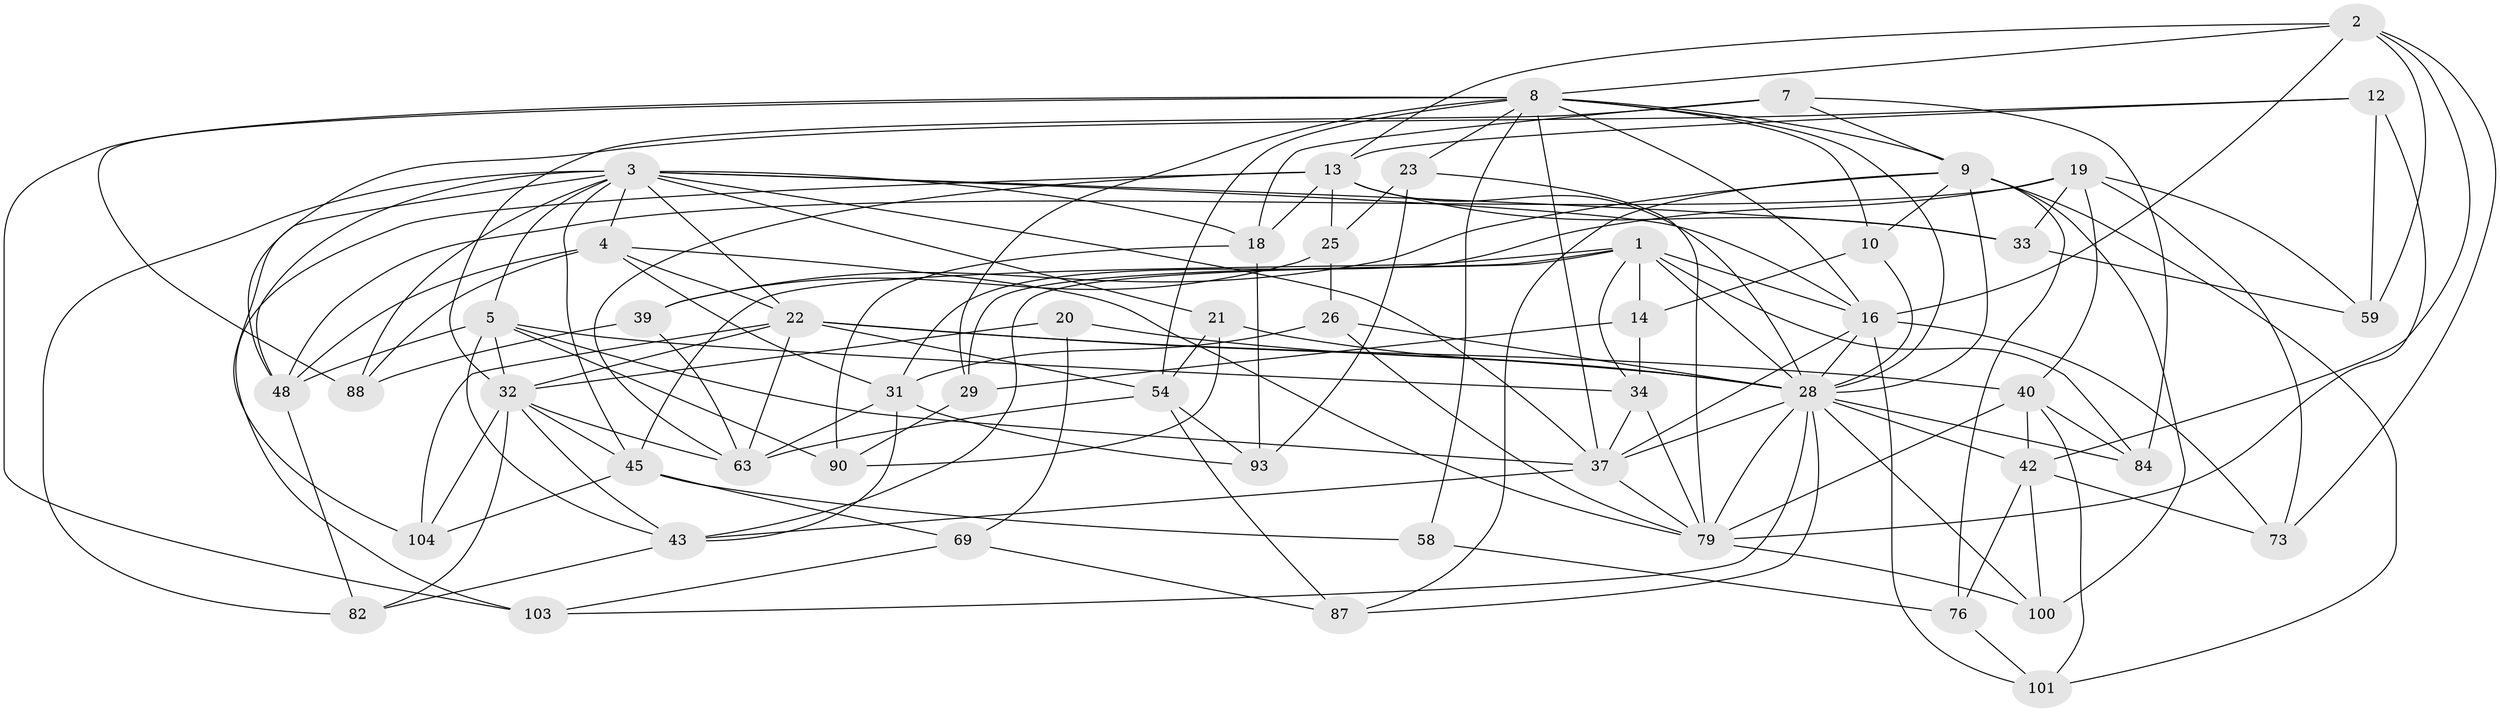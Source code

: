// original degree distribution, {4: 1.0}
// Generated by graph-tools (version 1.1) at 2025/16/03/09/25 04:16:38]
// undirected, 52 vertices, 149 edges
graph export_dot {
graph [start="1"]
  node [color=gray90,style=filled];
  1 [super="+85+38"];
  2 [super="+36"];
  3 [super="+30+11"];
  4 [super="+68"];
  5 [super="+6+65"];
  7;
  8 [super="+62+17+15"];
  9 [super="+102+97+70"];
  10;
  12;
  13 [super="+96+24"];
  14;
  16 [super="+53+52"];
  18 [super="+83"];
  19 [super="+71"];
  20;
  21;
  22 [super="+67+99"];
  23;
  25;
  26;
  28 [super="+60+91+49"];
  29;
  31 [super="+80"];
  32 [super="+51+44+57"];
  33;
  34 [super="+35"];
  37 [super="+77+46"];
  39;
  40 [super="+61"];
  42 [super="+55"];
  43 [super="+56"];
  45 [super="+74"];
  48 [super="+81"];
  54 [super="+78"];
  58;
  59;
  63 [super="+75"];
  69;
  73;
  76;
  79 [super="+105+86"];
  82;
  84;
  87;
  88;
  90;
  93;
  100;
  101;
  103;
  104;
  1 -- 45;
  1 -- 43;
  1 -- 34;
  1 -- 14;
  1 -- 16;
  1 -- 28;
  1 -- 29;
  1 -- 84;
  2 -- 73;
  2 -- 59;
  2 -- 16;
  2 -- 8;
  2 -- 42;
  2 -- 13;
  3 -- 48;
  3 -- 4;
  3 -- 5;
  3 -- 37;
  3 -- 104;
  3 -- 16;
  3 -- 18 [weight=2];
  3 -- 82;
  3 -- 21;
  3 -- 33;
  3 -- 88;
  3 -- 45;
  3 -- 22;
  4 -- 48;
  4 -- 22;
  4 -- 88;
  4 -- 31;
  4 -- 79;
  5 -- 34 [weight=2];
  5 -- 90;
  5 -- 37;
  5 -- 32;
  5 -- 48;
  5 -- 43;
  7 -- 84;
  7 -- 9;
  7 -- 18;
  7 -- 32;
  8 -- 58 [weight=2];
  8 -- 88;
  8 -- 10;
  8 -- 103;
  8 -- 16;
  8 -- 37;
  8 -- 54;
  8 -- 23;
  8 -- 9 [weight=2];
  8 -- 29;
  8 -- 28;
  9 -- 101;
  9 -- 100;
  9 -- 87;
  9 -- 76;
  9 -- 10;
  9 -- 39;
  9 -- 28;
  10 -- 14;
  10 -- 28;
  12 -- 13;
  12 -- 59;
  12 -- 48;
  12 -- 79;
  13 -- 33;
  13 -- 18;
  13 -- 103;
  13 -- 25;
  13 -- 28;
  13 -- 63;
  14 -- 29;
  14 -- 34;
  16 -- 73;
  16 -- 101;
  16 -- 37;
  16 -- 28;
  18 -- 93;
  18 -- 90;
  19 -- 73;
  19 -- 59;
  19 -- 31;
  19 -- 40;
  19 -- 33;
  19 -- 48;
  20 -- 69;
  20 -- 32 [weight=2];
  20 -- 28;
  21 -- 90;
  21 -- 54;
  21 -- 28;
  22 -- 104;
  22 -- 40;
  22 -- 63;
  22 -- 54;
  22 -- 32;
  22 -- 28;
  23 -- 25;
  23 -- 93;
  23 -- 79;
  25 -- 39;
  25 -- 26;
  26 -- 31;
  26 -- 79;
  26 -- 28;
  28 -- 87;
  28 -- 103;
  28 -- 37;
  28 -- 84;
  28 -- 42;
  28 -- 100;
  28 -- 79 [weight=2];
  29 -- 90;
  31 -- 93;
  31 -- 43;
  31 -- 63;
  32 -- 104;
  32 -- 82;
  32 -- 45;
  32 -- 43;
  32 -- 63;
  33 -- 59;
  34 -- 79;
  34 -- 37;
  37 -- 43;
  37 -- 79;
  39 -- 88;
  39 -- 63;
  40 -- 101;
  40 -- 84;
  40 -- 79;
  40 -- 42;
  42 -- 73;
  42 -- 100;
  42 -- 76;
  43 -- 82;
  45 -- 58;
  45 -- 69;
  45 -- 104;
  48 -- 82;
  54 -- 93;
  54 -- 87;
  54 -- 63;
  58 -- 76;
  69 -- 87;
  69 -- 103;
  76 -- 101;
  79 -- 100;
}
